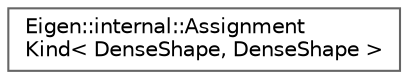 digraph "类继承关系图"
{
 // LATEX_PDF_SIZE
  bgcolor="transparent";
  edge [fontname=Helvetica,fontsize=10,labelfontname=Helvetica,labelfontsize=10];
  node [fontname=Helvetica,fontsize=10,shape=box,height=0.2,width=0.4];
  rankdir="LR";
  Node0 [id="Node000000",label="Eigen::internal::Assignment\lKind\< DenseShape, DenseShape \>",height=0.2,width=0.4,color="grey40", fillcolor="white", style="filled",URL="$struct_eigen_1_1internal_1_1_assignment_kind_3_01_dense_shape_00_01_dense_shape_01_4.html",tooltip=" "];
}
